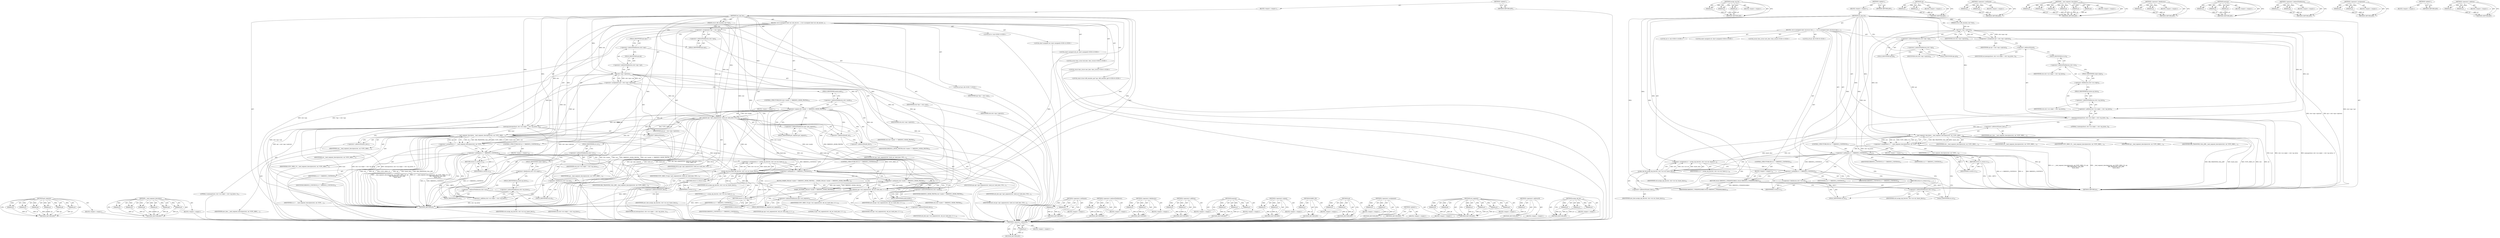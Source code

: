 digraph "&lt;operator&gt;.addition" {
vulnerable_163 [label=<(METHOD,get_segment)>];
vulnerable_164 [label=<(PARAM,p1)>];
vulnerable_165 [label=<(PARAM,p2)>];
vulnerable_166 [label=<(PARAM,p3)>];
vulnerable_167 [label=<(PARAM,p4)>];
vulnerable_168 [label=<(PARAM,p5)>];
vulnerable_169 [label=<(PARAM,p6)>];
vulnerable_170 [label=<(BLOCK,&lt;empty&gt;,&lt;empty&gt;)>];
vulnerable_171 [label=<(METHOD_RETURN,ANY)>];
vulnerable_192 [label=<(METHOD,__load_segment_descriptor)>];
vulnerable_193 [label=<(PARAM,p1)>];
vulnerable_194 [label=<(PARAM,p2)>];
vulnerable_195 [label=<(PARAM,p3)>];
vulnerable_196 [label=<(PARAM,p4)>];
vulnerable_197 [label=<(PARAM,p5)>];
vulnerable_198 [label=<(PARAM,p6)>];
vulnerable_199 [label=<(BLOCK,&lt;empty&gt;,&lt;empty&gt;)>];
vulnerable_200 [label=<(METHOD_RETURN,ANY)>];
vulnerable_6 [label=<(METHOD,&lt;global&gt;)<SUB>1</SUB>>];
vulnerable_7 [label=<(BLOCK,&lt;empty&gt;,&lt;empty&gt;)<SUB>1</SUB>>];
vulnerable_8 [label=<(METHOD,em_jmp_far)<SUB>1</SUB>>];
vulnerable_9 [label=<(PARAM,struct x86_emulate_ctxt *ctxt)<SUB>1</SUB>>];
vulnerable_10 [label=<(BLOCK,{
 	int rc;
	unsigned short sel, old_sel;
	stru...,{
 	int rc;
	unsigned short sel, old_sel;
	stru...)<SUB>2</SUB>>];
vulnerable_11 [label="<(LOCAL,int rc: int)<SUB>3</SUB>>"];
vulnerable_12 [label="<(LOCAL,short unsigned sel: short unsigned)<SUB>4</SUB>>"];
vulnerable_13 [label="<(LOCAL,short unsigned old_sel: short unsigned)<SUB>4</SUB>>"];
vulnerable_14 [label="<(LOCAL,struct desc_struct old_desc: desc_struct)<SUB>5</SUB>>"];
vulnerable_15 [label="<(LOCAL,struct desc_struct new_desc: desc_struct)<SUB>5</SUB>>"];
vulnerable_16 [label="<(LOCAL,const struct x86_emulate_ops* ops: x86_emulate_ops*)<SUB>6</SUB>>"];
vulnerable_17 [label=<(&lt;operator&gt;.assignment,*ops = ctxt-&gt;ops)<SUB>6</SUB>>];
vulnerable_18 [label=<(IDENTIFIER,ops,*ops = ctxt-&gt;ops)<SUB>6</SUB>>];
vulnerable_19 [label=<(&lt;operator&gt;.indirectFieldAccess,ctxt-&gt;ops)<SUB>6</SUB>>];
vulnerable_20 [label=<(IDENTIFIER,ctxt,*ops = ctxt-&gt;ops)<SUB>6</SUB>>];
vulnerable_21 [label=<(FIELD_IDENTIFIER,ops,ops)<SUB>6</SUB>>];
vulnerable_22 [label="<(LOCAL,u8 cpl: u8)<SUB>7</SUB>>"];
vulnerable_23 [label=<(&lt;operator&gt;.assignment,cpl = ctxt-&gt;ops-&gt;cpl(ctxt))<SUB>7</SUB>>];
vulnerable_24 [label=<(IDENTIFIER,cpl,cpl = ctxt-&gt;ops-&gt;cpl(ctxt))<SUB>7</SUB>>];
vulnerable_25 [label=<(cpl,ctxt-&gt;ops-&gt;cpl(ctxt))<SUB>7</SUB>>];
vulnerable_26 [label=<(&lt;operator&gt;.indirectFieldAccess,ctxt-&gt;ops-&gt;cpl)<SUB>7</SUB>>];
vulnerable_27 [label=<(&lt;operator&gt;.indirectFieldAccess,ctxt-&gt;ops)<SUB>7</SUB>>];
vulnerable_28 [label=<(IDENTIFIER,ctxt,ctxt-&gt;ops-&gt;cpl(ctxt))<SUB>7</SUB>>];
vulnerable_29 [label=<(FIELD_IDENTIFIER,ops,ops)<SUB>7</SUB>>];
vulnerable_30 [label=<(FIELD_IDENTIFIER,cpl,cpl)<SUB>7</SUB>>];
vulnerable_31 [label=<(IDENTIFIER,ctxt,ctxt-&gt;ops-&gt;cpl(ctxt))<SUB>7</SUB>>];
vulnerable_32 [label=<(CONTROL_STRUCTURE,IF,if (ctxt-&gt;mode == X86EMUL_MODE_PROT64))<SUB>10</SUB>>];
vulnerable_33 [label=<(&lt;operator&gt;.equals,ctxt-&gt;mode == X86EMUL_MODE_PROT64)<SUB>10</SUB>>];
vulnerable_34 [label=<(&lt;operator&gt;.indirectFieldAccess,ctxt-&gt;mode)<SUB>10</SUB>>];
vulnerable_35 [label=<(IDENTIFIER,ctxt,ctxt-&gt;mode == X86EMUL_MODE_PROT64)<SUB>10</SUB>>];
vulnerable_36 [label=<(FIELD_IDENTIFIER,mode,mode)<SUB>10</SUB>>];
vulnerable_37 [label=<(IDENTIFIER,X86EMUL_MODE_PROT64,ctxt-&gt;mode == X86EMUL_MODE_PROT64)<SUB>10</SUB>>];
vulnerable_38 [label=<(BLOCK,&lt;empty&gt;,&lt;empty&gt;)<SUB>11</SUB>>];
vulnerable_39 [label=<(get_segment,ops-&gt;get_segment(ctxt, &amp;old_sel, &amp;old_desc, NUL...)<SUB>11</SUB>>];
vulnerable_40 [label=<(&lt;operator&gt;.indirectFieldAccess,ops-&gt;get_segment)<SUB>11</SUB>>];
vulnerable_41 [label=<(IDENTIFIER,ops,ops-&gt;get_segment(ctxt, &amp;old_sel, &amp;old_desc, NUL...)<SUB>11</SUB>>];
vulnerable_42 [label=<(FIELD_IDENTIFIER,get_segment,get_segment)<SUB>11</SUB>>];
vulnerable_43 [label=<(IDENTIFIER,ctxt,ops-&gt;get_segment(ctxt, &amp;old_sel, &amp;old_desc, NUL...)<SUB>11</SUB>>];
vulnerable_44 [label=<(&lt;operator&gt;.addressOf,&amp;old_sel)<SUB>11</SUB>>];
vulnerable_45 [label=<(IDENTIFIER,old_sel,ops-&gt;get_segment(ctxt, &amp;old_sel, &amp;old_desc, NUL...)<SUB>11</SUB>>];
vulnerable_46 [label=<(&lt;operator&gt;.addressOf,&amp;old_desc)<SUB>11</SUB>>];
vulnerable_47 [label=<(IDENTIFIER,old_desc,ops-&gt;get_segment(ctxt, &amp;old_sel, &amp;old_desc, NUL...)<SUB>11</SUB>>];
vulnerable_48 [label=<(IDENTIFIER,NULL,ops-&gt;get_segment(ctxt, &amp;old_sel, &amp;old_desc, NUL...)<SUB>11</SUB>>];
vulnerable_49 [label=<(IDENTIFIER,VCPU_SREG_CS,ops-&gt;get_segment(ctxt, &amp;old_sel, &amp;old_desc, NUL...)<SUB>12</SUB>>];
vulnerable_50 [label=<(memcpy,memcpy(&amp;sel, ctxt-&gt;src.valptr + ctxt-&gt;op_bytes, 2))<SUB>13</SUB>>];
vulnerable_51 [label=<(&lt;operator&gt;.addressOf,&amp;sel)<SUB>13</SUB>>];
vulnerable_52 [label=<(IDENTIFIER,sel,memcpy(&amp;sel, ctxt-&gt;src.valptr + ctxt-&gt;op_bytes, 2))<SUB>13</SUB>>];
vulnerable_53 [label=<(&lt;operator&gt;.addition,ctxt-&gt;src.valptr + ctxt-&gt;op_bytes)<SUB>13</SUB>>];
vulnerable_54 [label=<(&lt;operator&gt;.fieldAccess,ctxt-&gt;src.valptr)<SUB>13</SUB>>];
vulnerable_55 [label=<(&lt;operator&gt;.indirectFieldAccess,ctxt-&gt;src)<SUB>13</SUB>>];
vulnerable_56 [label=<(IDENTIFIER,ctxt,ctxt-&gt;src.valptr + ctxt-&gt;op_bytes)<SUB>13</SUB>>];
vulnerable_57 [label=<(FIELD_IDENTIFIER,src,src)<SUB>13</SUB>>];
vulnerable_58 [label=<(FIELD_IDENTIFIER,valptr,valptr)<SUB>13</SUB>>];
vulnerable_59 [label=<(&lt;operator&gt;.indirectFieldAccess,ctxt-&gt;op_bytes)<SUB>13</SUB>>];
vulnerable_60 [label=<(IDENTIFIER,ctxt,ctxt-&gt;src.valptr + ctxt-&gt;op_bytes)<SUB>13</SUB>>];
vulnerable_61 [label=<(FIELD_IDENTIFIER,op_bytes,op_bytes)<SUB>13</SUB>>];
vulnerable_62 [label=<(LITERAL,2,memcpy(&amp;sel, ctxt-&gt;src.valptr + ctxt-&gt;op_bytes, 2))<SUB>13</SUB>>];
vulnerable_63 [label=<(&lt;operator&gt;.assignment,rc = __load_segment_descriptor(ctxt, sel, VCPU_...)<SUB>15</SUB>>];
vulnerable_64 [label=<(IDENTIFIER,rc,rc = __load_segment_descriptor(ctxt, sel, VCPU_...)<SUB>15</SUB>>];
vulnerable_65 [label=<(__load_segment_descriptor,__load_segment_descriptor(ctxt, sel, VCPU_SREG_...)<SUB>15</SUB>>];
vulnerable_66 [label=<(IDENTIFIER,ctxt,__load_segment_descriptor(ctxt, sel, VCPU_SREG_...)<SUB>15</SUB>>];
vulnerable_67 [label=<(IDENTIFIER,sel,__load_segment_descriptor(ctxt, sel, VCPU_SREG_...)<SUB>15</SUB>>];
vulnerable_68 [label=<(IDENTIFIER,VCPU_SREG_CS,__load_segment_descriptor(ctxt, sel, VCPU_SREG_...)<SUB>15</SUB>>];
vulnerable_69 [label=<(IDENTIFIER,cpl,__load_segment_descriptor(ctxt, sel, VCPU_SREG_...)<SUB>15</SUB>>];
vulnerable_70 [label=<(IDENTIFIER,X86_TRANSFER_CALL_JMP,__load_segment_descriptor(ctxt, sel, VCPU_SREG_...)<SUB>16</SUB>>];
vulnerable_71 [label=<(&lt;operator&gt;.addressOf,&amp;new_desc)<SUB>17</SUB>>];
vulnerable_72 [label=<(IDENTIFIER,new_desc,__load_segment_descriptor(ctxt, sel, VCPU_SREG_...)<SUB>17</SUB>>];
vulnerable_73 [label=<(CONTROL_STRUCTURE,IF,if (rc != X86EMUL_CONTINUE))<SUB>18</SUB>>];
vulnerable_74 [label=<(&lt;operator&gt;.notEquals,rc != X86EMUL_CONTINUE)<SUB>18</SUB>>];
vulnerable_75 [label=<(IDENTIFIER,rc,rc != X86EMUL_CONTINUE)<SUB>18</SUB>>];
vulnerable_76 [label=<(IDENTIFIER,X86EMUL_CONTINUE,rc != X86EMUL_CONTINUE)<SUB>18</SUB>>];
vulnerable_77 [label=<(BLOCK,&lt;empty&gt;,&lt;empty&gt;)<SUB>19</SUB>>];
vulnerable_78 [label=<(RETURN,return rc;,return rc;)<SUB>19</SUB>>];
vulnerable_79 [label=<(IDENTIFIER,rc,return rc;)<SUB>19</SUB>>];
vulnerable_80 [label=<(&lt;operator&gt;.assignment,rc = assign_eip_far(ctxt, ctxt-&gt;src.val, &amp;new_d...)<SUB>21</SUB>>];
vulnerable_81 [label=<(IDENTIFIER,rc,rc = assign_eip_far(ctxt, ctxt-&gt;src.val, &amp;new_d...)<SUB>21</SUB>>];
vulnerable_82 [label=<(assign_eip_far,assign_eip_far(ctxt, ctxt-&gt;src.val, &amp;new_desc))<SUB>21</SUB>>];
vulnerable_83 [label=<(IDENTIFIER,ctxt,assign_eip_far(ctxt, ctxt-&gt;src.val, &amp;new_desc))<SUB>21</SUB>>];
vulnerable_84 [label=<(&lt;operator&gt;.fieldAccess,ctxt-&gt;src.val)<SUB>21</SUB>>];
vulnerable_85 [label=<(&lt;operator&gt;.indirectFieldAccess,ctxt-&gt;src)<SUB>21</SUB>>];
vulnerable_86 [label=<(IDENTIFIER,ctxt,assign_eip_far(ctxt, ctxt-&gt;src.val, &amp;new_desc))<SUB>21</SUB>>];
vulnerable_87 [label=<(FIELD_IDENTIFIER,src,src)<SUB>21</SUB>>];
vulnerable_88 [label=<(FIELD_IDENTIFIER,val,val)<SUB>21</SUB>>];
vulnerable_89 [label=<(&lt;operator&gt;.addressOf,&amp;new_desc)<SUB>21</SUB>>];
vulnerable_90 [label=<(IDENTIFIER,new_desc,assign_eip_far(ctxt, ctxt-&gt;src.val, &amp;new_desc))<SUB>21</SUB>>];
vulnerable_91 [label=<(CONTROL_STRUCTURE,IF,if (rc != X86EMUL_CONTINUE))<SUB>22</SUB>>];
vulnerable_92 [label=<(&lt;operator&gt;.notEquals,rc != X86EMUL_CONTINUE)<SUB>22</SUB>>];
vulnerable_93 [label=<(IDENTIFIER,rc,rc != X86EMUL_CONTINUE)<SUB>22</SUB>>];
vulnerable_94 [label=<(IDENTIFIER,X86EMUL_CONTINUE,rc != X86EMUL_CONTINUE)<SUB>22</SUB>>];
vulnerable_95 [label=<(BLOCK,{
		WARN_ON(ctxt-&gt;mode != X86EMUL_MODE_PROT64);...,{
		WARN_ON(ctxt-&gt;mode != X86EMUL_MODE_PROT64);...)<SUB>22</SUB>>];
vulnerable_96 [label=<(WARN_ON,WARN_ON(ctxt-&gt;mode != X86EMUL_MODE_PROT64))<SUB>23</SUB>>];
vulnerable_97 [label=<(&lt;operator&gt;.notEquals,ctxt-&gt;mode != X86EMUL_MODE_PROT64)<SUB>23</SUB>>];
vulnerable_98 [label=<(&lt;operator&gt;.indirectFieldAccess,ctxt-&gt;mode)<SUB>23</SUB>>];
vulnerable_99 [label=<(IDENTIFIER,ctxt,ctxt-&gt;mode != X86EMUL_MODE_PROT64)<SUB>23</SUB>>];
vulnerable_100 [label=<(FIELD_IDENTIFIER,mode,mode)<SUB>23</SUB>>];
vulnerable_101 [label=<(IDENTIFIER,X86EMUL_MODE_PROT64,ctxt-&gt;mode != X86EMUL_MODE_PROT64)<SUB>23</SUB>>];
vulnerable_102 [label=<(set_segment,ops-&gt;set_segment(ctxt, old_sel, &amp;old_desc, 0, V...)<SUB>25</SUB>>];
vulnerable_103 [label=<(&lt;operator&gt;.indirectFieldAccess,ops-&gt;set_segment)<SUB>25</SUB>>];
vulnerable_104 [label=<(IDENTIFIER,ops,ops-&gt;set_segment(ctxt, old_sel, &amp;old_desc, 0, V...)<SUB>25</SUB>>];
vulnerable_105 [label=<(FIELD_IDENTIFIER,set_segment,set_segment)<SUB>25</SUB>>];
vulnerable_106 [label=<(IDENTIFIER,ctxt,ops-&gt;set_segment(ctxt, old_sel, &amp;old_desc, 0, V...)<SUB>25</SUB>>];
vulnerable_107 [label=<(IDENTIFIER,old_sel,ops-&gt;set_segment(ctxt, old_sel, &amp;old_desc, 0, V...)<SUB>25</SUB>>];
vulnerable_108 [label=<(&lt;operator&gt;.addressOf,&amp;old_desc)<SUB>25</SUB>>];
vulnerable_109 [label=<(IDENTIFIER,old_desc,ops-&gt;set_segment(ctxt, old_sel, &amp;old_desc, 0, V...)<SUB>25</SUB>>];
vulnerable_110 [label=<(LITERAL,0,ops-&gt;set_segment(ctxt, old_sel, &amp;old_desc, 0, V...)<SUB>25</SUB>>];
vulnerable_111 [label=<(IDENTIFIER,VCPU_SREG_CS,ops-&gt;set_segment(ctxt, old_sel, &amp;old_desc, 0, V...)<SUB>25</SUB>>];
vulnerable_112 [label=<(RETURN,return rc;,return rc;)<SUB>26</SUB>>];
vulnerable_113 [label=<(IDENTIFIER,rc,return rc;)<SUB>26</SUB>>];
vulnerable_114 [label=<(RETURN,return rc;,return rc;)<SUB>28</SUB>>];
vulnerable_115 [label=<(IDENTIFIER,rc,return rc;)<SUB>28</SUB>>];
vulnerable_116 [label=<(METHOD_RETURN,int)<SUB>1</SUB>>];
vulnerable_118 [label=<(METHOD_RETURN,ANY)<SUB>1</SUB>>];
vulnerable_201 [label=<(METHOD,&lt;operator&gt;.notEquals)>];
vulnerable_202 [label=<(PARAM,p1)>];
vulnerable_203 [label=<(PARAM,p2)>];
vulnerable_204 [label=<(BLOCK,&lt;empty&gt;,&lt;empty&gt;)>];
vulnerable_205 [label=<(METHOD_RETURN,ANY)>];
vulnerable_148 [label=<(METHOD,&lt;operator&gt;.indirectFieldAccess)>];
vulnerable_149 [label=<(PARAM,p1)>];
vulnerable_150 [label=<(PARAM,p2)>];
vulnerable_151 [label=<(BLOCK,&lt;empty&gt;,&lt;empty&gt;)>];
vulnerable_152 [label=<(METHOD_RETURN,ANY)>];
vulnerable_187 [label=<(METHOD,&lt;operator&gt;.fieldAccess)>];
vulnerable_188 [label=<(PARAM,p1)>];
vulnerable_189 [label=<(PARAM,p2)>];
vulnerable_190 [label=<(BLOCK,&lt;empty&gt;,&lt;empty&gt;)>];
vulnerable_191 [label=<(METHOD_RETURN,ANY)>];
vulnerable_182 [label=<(METHOD,&lt;operator&gt;.addition)>];
vulnerable_183 [label=<(PARAM,p1)>];
vulnerable_184 [label=<(PARAM,p2)>];
vulnerable_185 [label=<(BLOCK,&lt;empty&gt;,&lt;empty&gt;)>];
vulnerable_186 [label=<(METHOD_RETURN,ANY)>];
vulnerable_176 [label=<(METHOD,memcpy)>];
vulnerable_177 [label=<(PARAM,p1)>];
vulnerable_178 [label=<(PARAM,p2)>];
vulnerable_179 [label=<(PARAM,p3)>];
vulnerable_180 [label=<(BLOCK,&lt;empty&gt;,&lt;empty&gt;)>];
vulnerable_181 [label=<(METHOD_RETURN,ANY)>];
vulnerable_158 [label=<(METHOD,&lt;operator&gt;.equals)>];
vulnerable_159 [label=<(PARAM,p1)>];
vulnerable_160 [label=<(PARAM,p2)>];
vulnerable_161 [label=<(BLOCK,&lt;empty&gt;,&lt;empty&gt;)>];
vulnerable_162 [label=<(METHOD_RETURN,ANY)>];
vulnerable_212 [label=<(METHOD,WARN_ON)>];
vulnerable_213 [label=<(PARAM,p1)>];
vulnerable_214 [label=<(BLOCK,&lt;empty&gt;,&lt;empty&gt;)>];
vulnerable_215 [label=<(METHOD_RETURN,ANY)>];
vulnerable_153 [label=<(METHOD,cpl)>];
vulnerable_154 [label=<(PARAM,p1)>];
vulnerable_155 [label=<(PARAM,p2)>];
vulnerable_156 [label=<(BLOCK,&lt;empty&gt;,&lt;empty&gt;)>];
vulnerable_157 [label=<(METHOD_RETURN,ANY)>];
vulnerable_143 [label=<(METHOD,&lt;operator&gt;.assignment)>];
vulnerable_144 [label=<(PARAM,p1)>];
vulnerable_145 [label=<(PARAM,p2)>];
vulnerable_146 [label=<(BLOCK,&lt;empty&gt;,&lt;empty&gt;)>];
vulnerable_147 [label=<(METHOD_RETURN,ANY)>];
vulnerable_137 [label=<(METHOD,&lt;global&gt;)<SUB>1</SUB>>];
vulnerable_138 [label=<(BLOCK,&lt;empty&gt;,&lt;empty&gt;)>];
vulnerable_139 [label=<(METHOD_RETURN,ANY)>];
vulnerable_216 [label=<(METHOD,set_segment)>];
vulnerable_217 [label=<(PARAM,p1)>];
vulnerable_218 [label=<(PARAM,p2)>];
vulnerable_219 [label=<(PARAM,p3)>];
vulnerable_220 [label=<(PARAM,p4)>];
vulnerable_221 [label=<(PARAM,p5)>];
vulnerable_222 [label=<(PARAM,p6)>];
vulnerable_223 [label=<(BLOCK,&lt;empty&gt;,&lt;empty&gt;)>];
vulnerable_224 [label=<(METHOD_RETURN,ANY)>];
vulnerable_172 [label=<(METHOD,&lt;operator&gt;.addressOf)>];
vulnerable_173 [label=<(PARAM,p1)>];
vulnerable_174 [label=<(BLOCK,&lt;empty&gt;,&lt;empty&gt;)>];
vulnerable_175 [label=<(METHOD_RETURN,ANY)>];
vulnerable_206 [label=<(METHOD,assign_eip_far)>];
vulnerable_207 [label=<(PARAM,p1)>];
vulnerable_208 [label=<(PARAM,p2)>];
vulnerable_209 [label=<(PARAM,p3)>];
vulnerable_210 [label=<(BLOCK,&lt;empty&gt;,&lt;empty&gt;)>];
vulnerable_211 [label=<(METHOD_RETURN,ANY)>];
fixed_120 [label=<(METHOD,&lt;operator&gt;.addressOf)>];
fixed_121 [label=<(PARAM,p1)>];
fixed_122 [label=<(BLOCK,&lt;empty&gt;,&lt;empty&gt;)>];
fixed_123 [label=<(METHOD_RETURN,ANY)>];
fixed_148 [label=<(METHOD,assign_eip_far)>];
fixed_149 [label=<(PARAM,p1)>];
fixed_150 [label=<(PARAM,p2)>];
fixed_151 [label=<(PARAM,p3)>];
fixed_152 [label=<(BLOCK,&lt;empty&gt;,&lt;empty&gt;)>];
fixed_153 [label=<(METHOD_RETURN,ANY)>];
fixed_6 [label=<(METHOD,&lt;global&gt;)<SUB>1</SUB>>];
fixed_7 [label=<(BLOCK,&lt;empty&gt;,&lt;empty&gt;)<SUB>1</SUB>>];
fixed_8 [label=<(METHOD,em_jmp_far)<SUB>1</SUB>>];
fixed_9 [label=<(PARAM,struct x86_emulate_ctxt *ctxt)<SUB>1</SUB>>];
fixed_10 [label=<(BLOCK,{
 	int rc;
	unsigned short sel;
	struct desc_s...,{
 	int rc;
	unsigned short sel;
	struct desc_s...)<SUB>2</SUB>>];
fixed_11 [label="<(LOCAL,int rc: int)<SUB>3</SUB>>"];
fixed_12 [label="<(LOCAL,short unsigned sel: short unsigned)<SUB>4</SUB>>"];
fixed_13 [label="<(LOCAL,struct desc_struct new_desc: desc_struct)<SUB>5</SUB>>"];
fixed_14 [label="<(LOCAL,u8 cpl: u8)<SUB>6</SUB>>"];
fixed_15 [label=<(&lt;operator&gt;.assignment,cpl = ctxt-&gt;ops-&gt;cpl(ctxt))<SUB>6</SUB>>];
fixed_16 [label=<(IDENTIFIER,cpl,cpl = ctxt-&gt;ops-&gt;cpl(ctxt))<SUB>6</SUB>>];
fixed_17 [label=<(cpl,ctxt-&gt;ops-&gt;cpl(ctxt))<SUB>6</SUB>>];
fixed_18 [label=<(&lt;operator&gt;.indirectFieldAccess,ctxt-&gt;ops-&gt;cpl)<SUB>6</SUB>>];
fixed_19 [label=<(&lt;operator&gt;.indirectFieldAccess,ctxt-&gt;ops)<SUB>6</SUB>>];
fixed_20 [label=<(IDENTIFIER,ctxt,ctxt-&gt;ops-&gt;cpl(ctxt))<SUB>6</SUB>>];
fixed_21 [label=<(FIELD_IDENTIFIER,ops,ops)<SUB>6</SUB>>];
fixed_22 [label=<(FIELD_IDENTIFIER,cpl,cpl)<SUB>6</SUB>>];
fixed_23 [label=<(IDENTIFIER,ctxt,ctxt-&gt;ops-&gt;cpl(ctxt))<SUB>6</SUB>>];
fixed_24 [label=<(memcpy,memcpy(&amp;sel, ctxt-&gt;src.valptr + ctxt-&gt;op_bytes, 2))<SUB>8</SUB>>];
fixed_25 [label=<(&lt;operator&gt;.addressOf,&amp;sel)<SUB>8</SUB>>];
fixed_26 [label=<(IDENTIFIER,sel,memcpy(&amp;sel, ctxt-&gt;src.valptr + ctxt-&gt;op_bytes, 2))<SUB>8</SUB>>];
fixed_27 [label=<(&lt;operator&gt;.addition,ctxt-&gt;src.valptr + ctxt-&gt;op_bytes)<SUB>8</SUB>>];
fixed_28 [label=<(&lt;operator&gt;.fieldAccess,ctxt-&gt;src.valptr)<SUB>8</SUB>>];
fixed_29 [label=<(&lt;operator&gt;.indirectFieldAccess,ctxt-&gt;src)<SUB>8</SUB>>];
fixed_30 [label=<(IDENTIFIER,ctxt,ctxt-&gt;src.valptr + ctxt-&gt;op_bytes)<SUB>8</SUB>>];
fixed_31 [label=<(FIELD_IDENTIFIER,src,src)<SUB>8</SUB>>];
fixed_32 [label=<(FIELD_IDENTIFIER,valptr,valptr)<SUB>8</SUB>>];
fixed_33 [label=<(&lt;operator&gt;.indirectFieldAccess,ctxt-&gt;op_bytes)<SUB>8</SUB>>];
fixed_34 [label=<(IDENTIFIER,ctxt,ctxt-&gt;src.valptr + ctxt-&gt;op_bytes)<SUB>8</SUB>>];
fixed_35 [label=<(FIELD_IDENTIFIER,op_bytes,op_bytes)<SUB>8</SUB>>];
fixed_36 [label=<(LITERAL,2,memcpy(&amp;sel, ctxt-&gt;src.valptr + ctxt-&gt;op_bytes, 2))<SUB>8</SUB>>];
fixed_37 [label=<(&lt;operator&gt;.assignment,rc = __load_segment_descriptor(ctxt, sel, VCPU_...)<SUB>10</SUB>>];
fixed_38 [label=<(IDENTIFIER,rc,rc = __load_segment_descriptor(ctxt, sel, VCPU_...)<SUB>10</SUB>>];
fixed_39 [label=<(__load_segment_descriptor,__load_segment_descriptor(ctxt, sel, VCPU_SREG_...)<SUB>10</SUB>>];
fixed_40 [label=<(IDENTIFIER,ctxt,__load_segment_descriptor(ctxt, sel, VCPU_SREG_...)<SUB>10</SUB>>];
fixed_41 [label=<(IDENTIFIER,sel,__load_segment_descriptor(ctxt, sel, VCPU_SREG_...)<SUB>10</SUB>>];
fixed_42 [label=<(IDENTIFIER,VCPU_SREG_CS,__load_segment_descriptor(ctxt, sel, VCPU_SREG_...)<SUB>10</SUB>>];
fixed_43 [label=<(IDENTIFIER,cpl,__load_segment_descriptor(ctxt, sel, VCPU_SREG_...)<SUB>10</SUB>>];
fixed_44 [label=<(IDENTIFIER,X86_TRANSFER_CALL_JMP,__load_segment_descriptor(ctxt, sel, VCPU_SREG_...)<SUB>11</SUB>>];
fixed_45 [label=<(&lt;operator&gt;.addressOf,&amp;new_desc)<SUB>12</SUB>>];
fixed_46 [label=<(IDENTIFIER,new_desc,__load_segment_descriptor(ctxt, sel, VCPU_SREG_...)<SUB>12</SUB>>];
fixed_47 [label=<(CONTROL_STRUCTURE,IF,if (rc != X86EMUL_CONTINUE))<SUB>13</SUB>>];
fixed_48 [label=<(&lt;operator&gt;.notEquals,rc != X86EMUL_CONTINUE)<SUB>13</SUB>>];
fixed_49 [label=<(IDENTIFIER,rc,rc != X86EMUL_CONTINUE)<SUB>13</SUB>>];
fixed_50 [label=<(IDENTIFIER,X86EMUL_CONTINUE,rc != X86EMUL_CONTINUE)<SUB>13</SUB>>];
fixed_51 [label=<(BLOCK,&lt;empty&gt;,&lt;empty&gt;)<SUB>14</SUB>>];
fixed_52 [label=<(RETURN,return rc;,return rc;)<SUB>14</SUB>>];
fixed_53 [label=<(IDENTIFIER,rc,return rc;)<SUB>14</SUB>>];
fixed_54 [label=<(&lt;operator&gt;.assignment,rc = assign_eip_far(ctxt, ctxt-&gt;src.val, &amp;new_d...)<SUB>16</SUB>>];
fixed_55 [label=<(IDENTIFIER,rc,rc = assign_eip_far(ctxt, ctxt-&gt;src.val, &amp;new_d...)<SUB>16</SUB>>];
fixed_56 [label=<(assign_eip_far,assign_eip_far(ctxt, ctxt-&gt;src.val, &amp;new_desc))<SUB>16</SUB>>];
fixed_57 [label=<(IDENTIFIER,ctxt,assign_eip_far(ctxt, ctxt-&gt;src.val, &amp;new_desc))<SUB>16</SUB>>];
fixed_58 [label=<(&lt;operator&gt;.fieldAccess,ctxt-&gt;src.val)<SUB>16</SUB>>];
fixed_59 [label=<(&lt;operator&gt;.indirectFieldAccess,ctxt-&gt;src)<SUB>16</SUB>>];
fixed_60 [label=<(IDENTIFIER,ctxt,assign_eip_far(ctxt, ctxt-&gt;src.val, &amp;new_desc))<SUB>16</SUB>>];
fixed_61 [label=<(FIELD_IDENTIFIER,src,src)<SUB>16</SUB>>];
fixed_62 [label=<(FIELD_IDENTIFIER,val,val)<SUB>16</SUB>>];
fixed_63 [label=<(&lt;operator&gt;.addressOf,&amp;new_desc)<SUB>16</SUB>>];
fixed_64 [label=<(IDENTIFIER,new_desc,assign_eip_far(ctxt, ctxt-&gt;src.val, &amp;new_desc))<SUB>16</SUB>>];
fixed_65 [label=<(CONTROL_STRUCTURE,IF,if (rc != X86EMUL_CONTINUE))<SUB>18</SUB>>];
fixed_66 [label=<(&lt;operator&gt;.notEquals,rc != X86EMUL_CONTINUE)<SUB>18</SUB>>];
fixed_67 [label=<(IDENTIFIER,rc,rc != X86EMUL_CONTINUE)<SUB>18</SUB>>];
fixed_68 [label=<(IDENTIFIER,X86EMUL_CONTINUE,rc != X86EMUL_CONTINUE)<SUB>18</SUB>>];
fixed_69 [label=<(BLOCK,&lt;empty&gt;,&lt;empty&gt;)<SUB>19</SUB>>];
fixed_70 [label=<(RETURN,return X86EMUL_UNHANDLEABLE;,return X86EMUL_UNHANDLEABLE;)<SUB>19</SUB>>];
fixed_71 [label=<(IDENTIFIER,X86EMUL_UNHANDLEABLE,return X86EMUL_UNHANDLEABLE;)<SUB>19</SUB>>];
fixed_72 [label=<(RETURN,return rc;,return rc;)<SUB>21</SUB>>];
fixed_73 [label=<(IDENTIFIER,rc,return rc;)<SUB>21</SUB>>];
fixed_74 [label=<(METHOD_RETURN,int)<SUB>1</SUB>>];
fixed_76 [label=<(METHOD_RETURN,ANY)<SUB>1</SUB>>];
fixed_104 [label=<(METHOD,cpl)>];
fixed_105 [label=<(PARAM,p1)>];
fixed_106 [label=<(PARAM,p2)>];
fixed_107 [label=<(BLOCK,&lt;empty&gt;,&lt;empty&gt;)>];
fixed_108 [label=<(METHOD_RETURN,ANY)>];
fixed_143 [label=<(METHOD,&lt;operator&gt;.notEquals)>];
fixed_144 [label=<(PARAM,p1)>];
fixed_145 [label=<(PARAM,p2)>];
fixed_146 [label=<(BLOCK,&lt;empty&gt;,&lt;empty&gt;)>];
fixed_147 [label=<(METHOD_RETURN,ANY)>];
fixed_134 [label=<(METHOD,__load_segment_descriptor)>];
fixed_135 [label=<(PARAM,p1)>];
fixed_136 [label=<(PARAM,p2)>];
fixed_137 [label=<(PARAM,p3)>];
fixed_138 [label=<(PARAM,p4)>];
fixed_139 [label=<(PARAM,p5)>];
fixed_140 [label=<(PARAM,p6)>];
fixed_141 [label=<(BLOCK,&lt;empty&gt;,&lt;empty&gt;)>];
fixed_142 [label=<(METHOD_RETURN,ANY)>];
fixed_129 [label=<(METHOD,&lt;operator&gt;.fieldAccess)>];
fixed_130 [label=<(PARAM,p1)>];
fixed_131 [label=<(PARAM,p2)>];
fixed_132 [label=<(BLOCK,&lt;empty&gt;,&lt;empty&gt;)>];
fixed_133 [label=<(METHOD_RETURN,ANY)>];
fixed_114 [label=<(METHOD,memcpy)>];
fixed_115 [label=<(PARAM,p1)>];
fixed_116 [label=<(PARAM,p2)>];
fixed_117 [label=<(PARAM,p3)>];
fixed_118 [label=<(BLOCK,&lt;empty&gt;,&lt;empty&gt;)>];
fixed_119 [label=<(METHOD_RETURN,ANY)>];
fixed_109 [label=<(METHOD,&lt;operator&gt;.indirectFieldAccess)>];
fixed_110 [label=<(PARAM,p1)>];
fixed_111 [label=<(PARAM,p2)>];
fixed_112 [label=<(BLOCK,&lt;empty&gt;,&lt;empty&gt;)>];
fixed_113 [label=<(METHOD_RETURN,ANY)>];
fixed_99 [label=<(METHOD,&lt;operator&gt;.assignment)>];
fixed_100 [label=<(PARAM,p1)>];
fixed_101 [label=<(PARAM,p2)>];
fixed_102 [label=<(BLOCK,&lt;empty&gt;,&lt;empty&gt;)>];
fixed_103 [label=<(METHOD_RETURN,ANY)>];
fixed_93 [label=<(METHOD,&lt;global&gt;)<SUB>1</SUB>>];
fixed_94 [label=<(BLOCK,&lt;empty&gt;,&lt;empty&gt;)>];
fixed_95 [label=<(METHOD_RETURN,ANY)>];
fixed_124 [label=<(METHOD,&lt;operator&gt;.addition)>];
fixed_125 [label=<(PARAM,p1)>];
fixed_126 [label=<(PARAM,p2)>];
fixed_127 [label=<(BLOCK,&lt;empty&gt;,&lt;empty&gt;)>];
fixed_128 [label=<(METHOD_RETURN,ANY)>];
vulnerable_163 -> vulnerable_164  [key=0, label="AST: "];
vulnerable_163 -> vulnerable_164  [key=1, label="DDG: "];
vulnerable_163 -> vulnerable_170  [key=0, label="AST: "];
vulnerable_163 -> vulnerable_165  [key=0, label="AST: "];
vulnerable_163 -> vulnerable_165  [key=1, label="DDG: "];
vulnerable_163 -> vulnerable_171  [key=0, label="AST: "];
vulnerable_163 -> vulnerable_171  [key=1, label="CFG: "];
vulnerable_163 -> vulnerable_166  [key=0, label="AST: "];
vulnerable_163 -> vulnerable_166  [key=1, label="DDG: "];
vulnerable_163 -> vulnerable_167  [key=0, label="AST: "];
vulnerable_163 -> vulnerable_167  [key=1, label="DDG: "];
vulnerable_163 -> vulnerable_168  [key=0, label="AST: "];
vulnerable_163 -> vulnerable_168  [key=1, label="DDG: "];
vulnerable_163 -> vulnerable_169  [key=0, label="AST: "];
vulnerable_163 -> vulnerable_169  [key=1, label="DDG: "];
vulnerable_164 -> vulnerable_171  [key=0, label="DDG: p1"];
vulnerable_165 -> vulnerable_171  [key=0, label="DDG: p2"];
vulnerable_166 -> vulnerable_171  [key=0, label="DDG: p3"];
vulnerable_167 -> vulnerable_171  [key=0, label="DDG: p4"];
vulnerable_168 -> vulnerable_171  [key=0, label="DDG: p5"];
vulnerable_169 -> vulnerable_171  [key=0, label="DDG: p6"];
vulnerable_170 -> fixed_120  [key=0];
vulnerable_171 -> fixed_120  [key=0];
vulnerable_192 -> vulnerable_193  [key=0, label="AST: "];
vulnerable_192 -> vulnerable_193  [key=1, label="DDG: "];
vulnerable_192 -> vulnerable_199  [key=0, label="AST: "];
vulnerable_192 -> vulnerable_194  [key=0, label="AST: "];
vulnerable_192 -> vulnerable_194  [key=1, label="DDG: "];
vulnerable_192 -> vulnerable_200  [key=0, label="AST: "];
vulnerable_192 -> vulnerable_200  [key=1, label="CFG: "];
vulnerable_192 -> vulnerable_195  [key=0, label="AST: "];
vulnerable_192 -> vulnerable_195  [key=1, label="DDG: "];
vulnerable_192 -> vulnerable_196  [key=0, label="AST: "];
vulnerable_192 -> vulnerable_196  [key=1, label="DDG: "];
vulnerable_192 -> vulnerable_197  [key=0, label="AST: "];
vulnerable_192 -> vulnerable_197  [key=1, label="DDG: "];
vulnerable_192 -> vulnerable_198  [key=0, label="AST: "];
vulnerable_192 -> vulnerable_198  [key=1, label="DDG: "];
vulnerable_193 -> vulnerable_200  [key=0, label="DDG: p1"];
vulnerable_194 -> vulnerable_200  [key=0, label="DDG: p2"];
vulnerable_195 -> vulnerable_200  [key=0, label="DDG: p3"];
vulnerable_196 -> vulnerable_200  [key=0, label="DDG: p4"];
vulnerable_197 -> vulnerable_200  [key=0, label="DDG: p5"];
vulnerable_198 -> vulnerable_200  [key=0, label="DDG: p6"];
vulnerable_199 -> fixed_120  [key=0];
vulnerable_200 -> fixed_120  [key=0];
vulnerable_6 -> vulnerable_7  [key=0, label="AST: "];
vulnerable_6 -> vulnerable_118  [key=0, label="AST: "];
vulnerable_6 -> vulnerable_118  [key=1, label="CFG: "];
vulnerable_7 -> vulnerable_8  [key=0, label="AST: "];
vulnerable_8 -> vulnerable_9  [key=0, label="AST: "];
vulnerable_8 -> vulnerable_9  [key=1, label="DDG: "];
vulnerable_8 -> vulnerable_10  [key=0, label="AST: "];
vulnerable_8 -> vulnerable_116  [key=0, label="AST: "];
vulnerable_8 -> vulnerable_21  [key=0, label="CFG: "];
vulnerable_8 -> vulnerable_50  [key=0, label="DDG: "];
vulnerable_8 -> vulnerable_115  [key=0, label="DDG: "];
vulnerable_8 -> vulnerable_25  [key=0, label="DDG: "];
vulnerable_8 -> vulnerable_33  [key=0, label="DDG: "];
vulnerable_8 -> vulnerable_65  [key=0, label="DDG: "];
vulnerable_8 -> vulnerable_74  [key=0, label="DDG: "];
vulnerable_8 -> vulnerable_82  [key=0, label="DDG: "];
vulnerable_8 -> vulnerable_92  [key=0, label="DDG: "];
vulnerable_8 -> vulnerable_39  [key=0, label="DDG: "];
vulnerable_8 -> vulnerable_79  [key=0, label="DDG: "];
vulnerable_8 -> vulnerable_102  [key=0, label="DDG: "];
vulnerable_8 -> vulnerable_113  [key=0, label="DDG: "];
vulnerable_8 -> vulnerable_97  [key=0, label="DDG: "];
vulnerable_9 -> vulnerable_17  [key=0, label="DDG: ctxt"];
vulnerable_9 -> vulnerable_25  [key=0, label="DDG: ctxt"];
vulnerable_9 -> vulnerable_65  [key=0, label="DDG: ctxt"];
vulnerable_9 -> vulnerable_82  [key=0, label="DDG: ctxt"];
vulnerable_9 -> vulnerable_39  [key=0, label="DDG: ctxt"];
vulnerable_9 -> vulnerable_102  [key=0, label="DDG: ctxt"];
vulnerable_10 -> vulnerable_11  [key=0, label="AST: "];
vulnerable_10 -> vulnerable_12  [key=0, label="AST: "];
vulnerable_10 -> vulnerable_13  [key=0, label="AST: "];
vulnerable_10 -> vulnerable_14  [key=0, label="AST: "];
vulnerable_10 -> vulnerable_15  [key=0, label="AST: "];
vulnerable_10 -> vulnerable_16  [key=0, label="AST: "];
vulnerable_10 -> vulnerable_17  [key=0, label="AST: "];
vulnerable_10 -> vulnerable_22  [key=0, label="AST: "];
vulnerable_10 -> vulnerable_23  [key=0, label="AST: "];
vulnerable_10 -> vulnerable_32  [key=0, label="AST: "];
vulnerable_10 -> vulnerable_50  [key=0, label="AST: "];
vulnerable_10 -> vulnerable_63  [key=0, label="AST: "];
vulnerable_10 -> vulnerable_73  [key=0, label="AST: "];
vulnerable_10 -> vulnerable_80  [key=0, label="AST: "];
vulnerable_10 -> vulnerable_91  [key=0, label="AST: "];
vulnerable_10 -> vulnerable_114  [key=0, label="AST: "];
vulnerable_11 -> fixed_120  [key=0];
vulnerable_12 -> fixed_120  [key=0];
vulnerable_13 -> fixed_120  [key=0];
vulnerable_14 -> fixed_120  [key=0];
vulnerable_15 -> fixed_120  [key=0];
vulnerable_16 -> fixed_120  [key=0];
vulnerable_17 -> vulnerable_18  [key=0, label="AST: "];
vulnerable_17 -> vulnerable_19  [key=0, label="AST: "];
vulnerable_17 -> vulnerable_29  [key=0, label="CFG: "];
vulnerable_17 -> vulnerable_116  [key=0, label="DDG: ops"];
vulnerable_17 -> vulnerable_116  [key=1, label="DDG: ctxt-&gt;ops"];
vulnerable_17 -> vulnerable_116  [key=2, label="DDG: *ops = ctxt-&gt;ops"];
vulnerable_17 -> vulnerable_39  [key=0, label="DDG: ops"];
vulnerable_17 -> vulnerable_102  [key=0, label="DDG: ops"];
vulnerable_18 -> fixed_120  [key=0];
vulnerable_19 -> vulnerable_20  [key=0, label="AST: "];
vulnerable_19 -> vulnerable_21  [key=0, label="AST: "];
vulnerable_19 -> vulnerable_17  [key=0, label="CFG: "];
vulnerable_20 -> fixed_120  [key=0];
vulnerable_21 -> vulnerable_19  [key=0, label="CFG: "];
vulnerable_22 -> fixed_120  [key=0];
vulnerable_23 -> vulnerable_24  [key=0, label="AST: "];
vulnerable_23 -> vulnerable_25  [key=0, label="AST: "];
vulnerable_23 -> vulnerable_36  [key=0, label="CFG: "];
vulnerable_23 -> vulnerable_116  [key=0, label="DDG: ctxt-&gt;ops-&gt;cpl(ctxt)"];
vulnerable_23 -> vulnerable_116  [key=1, label="DDG: cpl = ctxt-&gt;ops-&gt;cpl(ctxt)"];
vulnerable_23 -> vulnerable_65  [key=0, label="DDG: cpl"];
vulnerable_24 -> fixed_120  [key=0];
vulnerable_25 -> vulnerable_26  [key=0, label="AST: "];
vulnerable_25 -> vulnerable_31  [key=0, label="AST: "];
vulnerable_25 -> vulnerable_23  [key=0, label="CFG: "];
vulnerable_25 -> vulnerable_23  [key=1, label="DDG: ctxt-&gt;ops-&gt;cpl"];
vulnerable_25 -> vulnerable_23  [key=2, label="DDG: ctxt"];
vulnerable_25 -> vulnerable_116  [key=0, label="DDG: ctxt-&gt;ops-&gt;cpl"];
vulnerable_25 -> vulnerable_50  [key=0, label="DDG: ctxt"];
vulnerable_25 -> vulnerable_33  [key=0, label="DDG: ctxt"];
vulnerable_25 -> vulnerable_53  [key=0, label="DDG: ctxt"];
vulnerable_25 -> vulnerable_65  [key=0, label="DDG: ctxt"];
vulnerable_25 -> vulnerable_82  [key=0, label="DDG: ctxt"];
vulnerable_25 -> vulnerable_39  [key=0, label="DDG: ctxt"];
vulnerable_25 -> vulnerable_102  [key=0, label="DDG: ctxt"];
vulnerable_26 -> vulnerable_27  [key=0, label="AST: "];
vulnerable_26 -> vulnerable_30  [key=0, label="AST: "];
vulnerable_26 -> vulnerable_25  [key=0, label="CFG: "];
vulnerable_27 -> vulnerable_28  [key=0, label="AST: "];
vulnerable_27 -> vulnerable_29  [key=0, label="AST: "];
vulnerable_27 -> vulnerable_30  [key=0, label="CFG: "];
vulnerable_28 -> fixed_120  [key=0];
vulnerable_29 -> vulnerable_27  [key=0, label="CFG: "];
vulnerable_30 -> vulnerable_26  [key=0, label="CFG: "];
vulnerable_31 -> fixed_120  [key=0];
vulnerable_32 -> vulnerable_33  [key=0, label="AST: "];
vulnerable_32 -> vulnerable_38  [key=0, label="AST: "];
vulnerable_33 -> vulnerable_34  [key=0, label="AST: "];
vulnerable_33 -> vulnerable_37  [key=0, label="AST: "];
vulnerable_33 -> vulnerable_42  [key=0, label="CFG: "];
vulnerable_33 -> vulnerable_42  [key=1, label="CDG: "];
vulnerable_33 -> vulnerable_51  [key=0, label="CFG: "];
vulnerable_33 -> vulnerable_116  [key=0, label="DDG: ctxt-&gt;mode"];
vulnerable_33 -> vulnerable_116  [key=1, label="DDG: X86EMUL_MODE_PROT64"];
vulnerable_33 -> vulnerable_116  [key=2, label="DDG: ctxt-&gt;mode == X86EMUL_MODE_PROT64"];
vulnerable_33 -> vulnerable_65  [key=0, label="DDG: ctxt-&gt;mode"];
vulnerable_33 -> vulnerable_82  [key=0, label="DDG: ctxt-&gt;mode"];
vulnerable_33 -> vulnerable_39  [key=0, label="DDG: ctxt-&gt;mode"];
vulnerable_33 -> vulnerable_39  [key=1, label="CDG: "];
vulnerable_33 -> vulnerable_97  [key=0, label="DDG: ctxt-&gt;mode"];
vulnerable_33 -> vulnerable_97  [key=1, label="DDG: X86EMUL_MODE_PROT64"];
vulnerable_33 -> vulnerable_46  [key=0, label="CDG: "];
vulnerable_33 -> vulnerable_40  [key=0, label="CDG: "];
vulnerable_33 -> vulnerable_44  [key=0, label="CDG: "];
vulnerable_34 -> vulnerable_35  [key=0, label="AST: "];
vulnerable_34 -> vulnerable_36  [key=0, label="AST: "];
vulnerable_34 -> vulnerable_33  [key=0, label="CFG: "];
vulnerable_35 -> fixed_120  [key=0];
vulnerable_36 -> vulnerable_34  [key=0, label="CFG: "];
vulnerable_37 -> fixed_120  [key=0];
vulnerable_38 -> vulnerable_39  [key=0, label="AST: "];
vulnerable_39 -> vulnerable_40  [key=0, label="AST: "];
vulnerable_39 -> vulnerable_43  [key=0, label="AST: "];
vulnerable_39 -> vulnerable_44  [key=0, label="AST: "];
vulnerable_39 -> vulnerable_46  [key=0, label="AST: "];
vulnerable_39 -> vulnerable_48  [key=0, label="AST: "];
vulnerable_39 -> vulnerable_49  [key=0, label="AST: "];
vulnerable_39 -> vulnerable_51  [key=0, label="CFG: "];
vulnerable_39 -> vulnerable_116  [key=0, label="DDG: ops-&gt;get_segment"];
vulnerable_39 -> vulnerable_116  [key=1, label="DDG: &amp;old_sel"];
vulnerable_39 -> vulnerable_116  [key=2, label="DDG: &amp;old_desc"];
vulnerable_39 -> vulnerable_116  [key=3, label="DDG: ops-&gt;get_segment(ctxt, &amp;old_sel, &amp;old_desc, NULL,
				 VCPU_SREG_CS)"];
vulnerable_39 -> vulnerable_116  [key=4, label="DDG: NULL"];
vulnerable_39 -> vulnerable_50  [key=0, label="DDG: ctxt"];
vulnerable_39 -> vulnerable_53  [key=0, label="DDG: ctxt"];
vulnerable_39 -> vulnerable_65  [key=0, label="DDG: ctxt"];
vulnerable_39 -> vulnerable_65  [key=1, label="DDG: VCPU_SREG_CS"];
vulnerable_39 -> vulnerable_82  [key=0, label="DDG: ctxt"];
vulnerable_39 -> vulnerable_102  [key=0, label="DDG: ctxt"];
vulnerable_39 -> vulnerable_102  [key=1, label="DDG: &amp;old_sel"];
vulnerable_39 -> vulnerable_102  [key=2, label="DDG: &amp;old_desc"];
vulnerable_40 -> vulnerable_41  [key=0, label="AST: "];
vulnerable_40 -> vulnerable_42  [key=0, label="AST: "];
vulnerable_40 -> vulnerable_44  [key=0, label="CFG: "];
vulnerable_41 -> fixed_120  [key=0];
vulnerable_42 -> vulnerable_40  [key=0, label="CFG: "];
vulnerable_43 -> fixed_120  [key=0];
vulnerable_44 -> vulnerable_45  [key=0, label="AST: "];
vulnerable_44 -> vulnerable_46  [key=0, label="CFG: "];
vulnerable_45 -> fixed_120  [key=0];
vulnerable_46 -> vulnerable_47  [key=0, label="AST: "];
vulnerable_46 -> vulnerable_39  [key=0, label="CFG: "];
vulnerable_47 -> fixed_120  [key=0];
vulnerable_48 -> fixed_120  [key=0];
vulnerable_49 -> fixed_120  [key=0];
vulnerable_50 -> vulnerable_51  [key=0, label="AST: "];
vulnerable_50 -> vulnerable_53  [key=0, label="AST: "];
vulnerable_50 -> vulnerable_62  [key=0, label="AST: "];
vulnerable_50 -> vulnerable_71  [key=0, label="CFG: "];
vulnerable_50 -> vulnerable_116  [key=0, label="DDG: &amp;sel"];
vulnerable_50 -> vulnerable_116  [key=1, label="DDG: ctxt-&gt;src.valptr + ctxt-&gt;op_bytes"];
vulnerable_50 -> vulnerable_116  [key=2, label="DDG: memcpy(&amp;sel, ctxt-&gt;src.valptr + ctxt-&gt;op_bytes, 2)"];
vulnerable_50 -> vulnerable_65  [key=0, label="DDG: &amp;sel"];
vulnerable_51 -> vulnerable_52  [key=0, label="AST: "];
vulnerable_51 -> vulnerable_57  [key=0, label="CFG: "];
vulnerable_52 -> fixed_120  [key=0];
vulnerable_53 -> vulnerable_54  [key=0, label="AST: "];
vulnerable_53 -> vulnerable_59  [key=0, label="AST: "];
vulnerable_53 -> vulnerable_50  [key=0, label="CFG: "];
vulnerable_53 -> vulnerable_116  [key=0, label="DDG: ctxt-&gt;op_bytes"];
vulnerable_54 -> vulnerable_55  [key=0, label="AST: "];
vulnerable_54 -> vulnerable_58  [key=0, label="AST: "];
vulnerable_54 -> vulnerable_61  [key=0, label="CFG: "];
vulnerable_55 -> vulnerable_56  [key=0, label="AST: "];
vulnerable_55 -> vulnerable_57  [key=0, label="AST: "];
vulnerable_55 -> vulnerable_58  [key=0, label="CFG: "];
vulnerable_56 -> fixed_120  [key=0];
vulnerable_57 -> vulnerable_55  [key=0, label="CFG: "];
vulnerable_58 -> vulnerable_54  [key=0, label="CFG: "];
vulnerable_59 -> vulnerable_60  [key=0, label="AST: "];
vulnerable_59 -> vulnerable_61  [key=0, label="AST: "];
vulnerable_59 -> vulnerable_53  [key=0, label="CFG: "];
vulnerable_60 -> fixed_120  [key=0];
vulnerable_61 -> vulnerable_59  [key=0, label="CFG: "];
vulnerable_62 -> fixed_120  [key=0];
vulnerable_63 -> vulnerable_64  [key=0, label="AST: "];
vulnerable_63 -> vulnerable_65  [key=0, label="AST: "];
vulnerable_63 -> vulnerable_74  [key=0, label="CFG: "];
vulnerable_63 -> vulnerable_74  [key=1, label="DDG: rc"];
vulnerable_63 -> vulnerable_116  [key=0, label="DDG: __load_segment_descriptor(ctxt, sel, VCPU_SREG_CS, cpl,
				       X86_TRANSFER_CALL_JMP,
				       &amp;new_desc)"];
vulnerable_63 -> vulnerable_116  [key=1, label="DDG: rc = __load_segment_descriptor(ctxt, sel, VCPU_SREG_CS, cpl,
				       X86_TRANSFER_CALL_JMP,
				       &amp;new_desc)"];
vulnerable_64 -> fixed_120  [key=0];
vulnerable_65 -> vulnerable_66  [key=0, label="AST: "];
vulnerable_65 -> vulnerable_67  [key=0, label="AST: "];
vulnerable_65 -> vulnerable_68  [key=0, label="AST: "];
vulnerable_65 -> vulnerable_69  [key=0, label="AST: "];
vulnerable_65 -> vulnerable_70  [key=0, label="AST: "];
vulnerable_65 -> vulnerable_71  [key=0, label="AST: "];
vulnerable_65 -> vulnerable_63  [key=0, label="CFG: "];
vulnerable_65 -> vulnerable_63  [key=1, label="DDG: sel"];
vulnerable_65 -> vulnerable_63  [key=2, label="DDG: X86_TRANSFER_CALL_JMP"];
vulnerable_65 -> vulnerable_63  [key=3, label="DDG: VCPU_SREG_CS"];
vulnerable_65 -> vulnerable_63  [key=4, label="DDG: &amp;new_desc"];
vulnerable_65 -> vulnerable_63  [key=5, label="DDG: ctxt"];
vulnerable_65 -> vulnerable_63  [key=6, label="DDG: cpl"];
vulnerable_65 -> vulnerable_116  [key=0, label="DDG: ctxt"];
vulnerable_65 -> vulnerable_116  [key=1, label="DDG: sel"];
vulnerable_65 -> vulnerable_116  [key=2, label="DDG: VCPU_SREG_CS"];
vulnerable_65 -> vulnerable_116  [key=3, label="DDG: cpl"];
vulnerable_65 -> vulnerable_116  [key=4, label="DDG: &amp;new_desc"];
vulnerable_65 -> vulnerable_116  [key=5, label="DDG: X86_TRANSFER_CALL_JMP"];
vulnerable_65 -> vulnerable_82  [key=0, label="DDG: ctxt"];
vulnerable_65 -> vulnerable_82  [key=1, label="DDG: &amp;new_desc"];
vulnerable_65 -> vulnerable_102  [key=0, label="DDG: VCPU_SREG_CS"];
vulnerable_66 -> fixed_120  [key=0];
vulnerable_67 -> fixed_120  [key=0];
vulnerable_68 -> fixed_120  [key=0];
vulnerable_69 -> fixed_120  [key=0];
vulnerable_70 -> fixed_120  [key=0];
vulnerable_71 -> vulnerable_72  [key=0, label="AST: "];
vulnerable_71 -> vulnerable_65  [key=0, label="CFG: "];
vulnerable_72 -> fixed_120  [key=0];
vulnerable_73 -> vulnerable_74  [key=0, label="AST: "];
vulnerable_73 -> vulnerable_77  [key=0, label="AST: "];
vulnerable_74 -> vulnerable_75  [key=0, label="AST: "];
vulnerable_74 -> vulnerable_76  [key=0, label="AST: "];
vulnerable_74 -> vulnerable_78  [key=0, label="CFG: "];
vulnerable_74 -> vulnerable_78  [key=1, label="CDG: "];
vulnerable_74 -> vulnerable_87  [key=0, label="CFG: "];
vulnerable_74 -> vulnerable_87  [key=1, label="CDG: "];
vulnerable_74 -> vulnerable_116  [key=0, label="DDG: rc"];
vulnerable_74 -> vulnerable_116  [key=1, label="DDG: X86EMUL_CONTINUE"];
vulnerable_74 -> vulnerable_116  [key=2, label="DDG: rc != X86EMUL_CONTINUE"];
vulnerable_74 -> vulnerable_92  [key=0, label="DDG: X86EMUL_CONTINUE"];
vulnerable_74 -> vulnerable_92  [key=1, label="CDG: "];
vulnerable_74 -> vulnerable_79  [key=0, label="DDG: rc"];
vulnerable_74 -> vulnerable_80  [key=0, label="CDG: "];
vulnerable_74 -> vulnerable_89  [key=0, label="CDG: "];
vulnerable_74 -> vulnerable_84  [key=0, label="CDG: "];
vulnerable_74 -> vulnerable_85  [key=0, label="CDG: "];
vulnerable_74 -> vulnerable_88  [key=0, label="CDG: "];
vulnerable_74 -> vulnerable_82  [key=0, label="CDG: "];
vulnerable_75 -> fixed_120  [key=0];
vulnerable_76 -> fixed_120  [key=0];
vulnerable_77 -> vulnerable_78  [key=0, label="AST: "];
vulnerable_78 -> vulnerable_79  [key=0, label="AST: "];
vulnerable_78 -> vulnerable_116  [key=0, label="CFG: "];
vulnerable_78 -> vulnerable_116  [key=1, label="DDG: &lt;RET&gt;"];
vulnerable_79 -> vulnerable_78  [key=0, label="DDG: rc"];
vulnerable_80 -> vulnerable_81  [key=0, label="AST: "];
vulnerable_80 -> vulnerable_82  [key=0, label="AST: "];
vulnerable_80 -> vulnerable_92  [key=0, label="CFG: "];
vulnerable_80 -> vulnerable_92  [key=1, label="DDG: rc"];
vulnerable_81 -> fixed_120  [key=0];
vulnerable_82 -> vulnerable_83  [key=0, label="AST: "];
vulnerable_82 -> vulnerable_84  [key=0, label="AST: "];
vulnerable_82 -> vulnerable_89  [key=0, label="AST: "];
vulnerable_82 -> vulnerable_80  [key=0, label="CFG: "];
vulnerable_82 -> vulnerable_80  [key=1, label="DDG: ctxt"];
vulnerable_82 -> vulnerable_80  [key=2, label="DDG: ctxt-&gt;src.val"];
vulnerable_82 -> vulnerable_80  [key=3, label="DDG: &amp;new_desc"];
vulnerable_82 -> vulnerable_102  [key=0, label="DDG: ctxt"];
vulnerable_82 -> vulnerable_97  [key=0, label="DDG: ctxt"];
vulnerable_83 -> fixed_120  [key=0];
vulnerable_84 -> vulnerable_85  [key=0, label="AST: "];
vulnerable_84 -> vulnerable_88  [key=0, label="AST: "];
vulnerable_84 -> vulnerable_89  [key=0, label="CFG: "];
vulnerable_85 -> vulnerable_86  [key=0, label="AST: "];
vulnerable_85 -> vulnerable_87  [key=0, label="AST: "];
vulnerable_85 -> vulnerable_88  [key=0, label="CFG: "];
vulnerable_86 -> fixed_120  [key=0];
vulnerable_87 -> vulnerable_85  [key=0, label="CFG: "];
vulnerable_88 -> vulnerable_84  [key=0, label="CFG: "];
vulnerable_89 -> vulnerable_90  [key=0, label="AST: "];
vulnerable_89 -> vulnerable_82  [key=0, label="CFG: "];
vulnerable_90 -> fixed_120  [key=0];
vulnerable_91 -> vulnerable_92  [key=0, label="AST: "];
vulnerable_91 -> vulnerable_95  [key=0, label="AST: "];
vulnerable_92 -> vulnerable_93  [key=0, label="AST: "];
vulnerable_92 -> vulnerable_94  [key=0, label="AST: "];
vulnerable_92 -> vulnerable_100  [key=0, label="CFG: "];
vulnerable_92 -> vulnerable_100  [key=1, label="CDG: "];
vulnerable_92 -> vulnerable_114  [key=0, label="CFG: "];
vulnerable_92 -> vulnerable_114  [key=1, label="CDG: "];
vulnerable_92 -> vulnerable_115  [key=0, label="DDG: rc"];
vulnerable_92 -> vulnerable_113  [key=0, label="DDG: rc"];
vulnerable_92 -> vulnerable_96  [key=0, label="CDG: "];
vulnerable_92 -> vulnerable_98  [key=0, label="CDG: "];
vulnerable_92 -> vulnerable_105  [key=0, label="CDG: "];
vulnerable_92 -> vulnerable_102  [key=0, label="CDG: "];
vulnerable_92 -> vulnerable_103  [key=0, label="CDG: "];
vulnerable_92 -> vulnerable_97  [key=0, label="CDG: "];
vulnerable_92 -> vulnerable_112  [key=0, label="CDG: "];
vulnerable_92 -> vulnerable_108  [key=0, label="CDG: "];
vulnerable_93 -> fixed_120  [key=0];
vulnerable_94 -> fixed_120  [key=0];
vulnerable_95 -> vulnerable_96  [key=0, label="AST: "];
vulnerable_95 -> vulnerable_102  [key=0, label="AST: "];
vulnerable_95 -> vulnerable_112  [key=0, label="AST: "];
vulnerable_96 -> vulnerable_97  [key=0, label="AST: "];
vulnerable_96 -> vulnerable_105  [key=0, label="CFG: "];
vulnerable_97 -> vulnerable_98  [key=0, label="AST: "];
vulnerable_97 -> vulnerable_101  [key=0, label="AST: "];
vulnerable_97 -> vulnerable_96  [key=0, label="CFG: "];
vulnerable_97 -> vulnerable_96  [key=1, label="DDG: ctxt-&gt;mode"];
vulnerable_97 -> vulnerable_96  [key=2, label="DDG: X86EMUL_MODE_PROT64"];
vulnerable_97 -> vulnerable_102  [key=0, label="DDG: ctxt-&gt;mode"];
vulnerable_98 -> vulnerable_99  [key=0, label="AST: "];
vulnerable_98 -> vulnerable_100  [key=0, label="AST: "];
vulnerable_98 -> vulnerable_97  [key=0, label="CFG: "];
vulnerable_99 -> fixed_120  [key=0];
vulnerable_100 -> vulnerable_98  [key=0, label="CFG: "];
vulnerable_101 -> fixed_120  [key=0];
vulnerable_102 -> vulnerable_103  [key=0, label="AST: "];
vulnerable_102 -> vulnerable_106  [key=0, label="AST: "];
vulnerable_102 -> vulnerable_107  [key=0, label="AST: "];
vulnerable_102 -> vulnerable_108  [key=0, label="AST: "];
vulnerable_102 -> vulnerable_110  [key=0, label="AST: "];
vulnerable_102 -> vulnerable_111  [key=0, label="AST: "];
vulnerable_102 -> vulnerable_112  [key=0, label="CFG: "];
vulnerable_103 -> vulnerable_104  [key=0, label="AST: "];
vulnerable_103 -> vulnerable_105  [key=0, label="AST: "];
vulnerable_103 -> vulnerable_108  [key=0, label="CFG: "];
vulnerable_104 -> fixed_120  [key=0];
vulnerable_105 -> vulnerable_103  [key=0, label="CFG: "];
vulnerable_106 -> fixed_120  [key=0];
vulnerable_107 -> fixed_120  [key=0];
vulnerable_108 -> vulnerable_109  [key=0, label="AST: "];
vulnerable_108 -> vulnerable_102  [key=0, label="CFG: "];
vulnerable_109 -> fixed_120  [key=0];
vulnerable_110 -> fixed_120  [key=0];
vulnerable_111 -> fixed_120  [key=0];
vulnerable_112 -> vulnerable_113  [key=0, label="AST: "];
vulnerable_112 -> vulnerable_116  [key=0, label="CFG: "];
vulnerable_112 -> vulnerable_116  [key=1, label="DDG: &lt;RET&gt;"];
vulnerable_113 -> vulnerable_112  [key=0, label="DDG: rc"];
vulnerable_114 -> vulnerable_115  [key=0, label="AST: "];
vulnerable_114 -> vulnerable_116  [key=0, label="CFG: "];
vulnerable_114 -> vulnerable_116  [key=1, label="DDG: &lt;RET&gt;"];
vulnerable_115 -> vulnerable_114  [key=0, label="DDG: rc"];
vulnerable_116 -> fixed_120  [key=0];
vulnerable_118 -> fixed_120  [key=0];
vulnerable_201 -> vulnerable_202  [key=0, label="AST: "];
vulnerable_201 -> vulnerable_202  [key=1, label="DDG: "];
vulnerable_201 -> vulnerable_204  [key=0, label="AST: "];
vulnerable_201 -> vulnerable_203  [key=0, label="AST: "];
vulnerable_201 -> vulnerable_203  [key=1, label="DDG: "];
vulnerable_201 -> vulnerable_205  [key=0, label="AST: "];
vulnerable_201 -> vulnerable_205  [key=1, label="CFG: "];
vulnerable_202 -> vulnerable_205  [key=0, label="DDG: p1"];
vulnerable_203 -> vulnerable_205  [key=0, label="DDG: p2"];
vulnerable_204 -> fixed_120  [key=0];
vulnerable_205 -> fixed_120  [key=0];
vulnerable_148 -> vulnerable_149  [key=0, label="AST: "];
vulnerable_148 -> vulnerable_149  [key=1, label="DDG: "];
vulnerable_148 -> vulnerable_151  [key=0, label="AST: "];
vulnerable_148 -> vulnerable_150  [key=0, label="AST: "];
vulnerable_148 -> vulnerable_150  [key=1, label="DDG: "];
vulnerable_148 -> vulnerable_152  [key=0, label="AST: "];
vulnerable_148 -> vulnerable_152  [key=1, label="CFG: "];
vulnerable_149 -> vulnerable_152  [key=0, label="DDG: p1"];
vulnerable_150 -> vulnerable_152  [key=0, label="DDG: p2"];
vulnerable_151 -> fixed_120  [key=0];
vulnerable_152 -> fixed_120  [key=0];
vulnerable_187 -> vulnerable_188  [key=0, label="AST: "];
vulnerable_187 -> vulnerable_188  [key=1, label="DDG: "];
vulnerable_187 -> vulnerable_190  [key=0, label="AST: "];
vulnerable_187 -> vulnerable_189  [key=0, label="AST: "];
vulnerable_187 -> vulnerable_189  [key=1, label="DDG: "];
vulnerable_187 -> vulnerable_191  [key=0, label="AST: "];
vulnerable_187 -> vulnerable_191  [key=1, label="CFG: "];
vulnerable_188 -> vulnerable_191  [key=0, label="DDG: p1"];
vulnerable_189 -> vulnerable_191  [key=0, label="DDG: p2"];
vulnerable_190 -> fixed_120  [key=0];
vulnerable_191 -> fixed_120  [key=0];
vulnerable_182 -> vulnerable_183  [key=0, label="AST: "];
vulnerable_182 -> vulnerable_183  [key=1, label="DDG: "];
vulnerable_182 -> vulnerable_185  [key=0, label="AST: "];
vulnerable_182 -> vulnerable_184  [key=0, label="AST: "];
vulnerable_182 -> vulnerable_184  [key=1, label="DDG: "];
vulnerable_182 -> vulnerable_186  [key=0, label="AST: "];
vulnerable_182 -> vulnerable_186  [key=1, label="CFG: "];
vulnerable_183 -> vulnerable_186  [key=0, label="DDG: p1"];
vulnerable_184 -> vulnerable_186  [key=0, label="DDG: p2"];
vulnerable_185 -> fixed_120  [key=0];
vulnerable_186 -> fixed_120  [key=0];
vulnerable_176 -> vulnerable_177  [key=0, label="AST: "];
vulnerable_176 -> vulnerable_177  [key=1, label="DDG: "];
vulnerable_176 -> vulnerable_180  [key=0, label="AST: "];
vulnerable_176 -> vulnerable_178  [key=0, label="AST: "];
vulnerable_176 -> vulnerable_178  [key=1, label="DDG: "];
vulnerable_176 -> vulnerable_181  [key=0, label="AST: "];
vulnerable_176 -> vulnerable_181  [key=1, label="CFG: "];
vulnerable_176 -> vulnerable_179  [key=0, label="AST: "];
vulnerable_176 -> vulnerable_179  [key=1, label="DDG: "];
vulnerable_177 -> vulnerable_181  [key=0, label="DDG: p1"];
vulnerable_178 -> vulnerable_181  [key=0, label="DDG: p2"];
vulnerable_179 -> vulnerable_181  [key=0, label="DDG: p3"];
vulnerable_180 -> fixed_120  [key=0];
vulnerable_181 -> fixed_120  [key=0];
vulnerable_158 -> vulnerable_159  [key=0, label="AST: "];
vulnerable_158 -> vulnerable_159  [key=1, label="DDG: "];
vulnerable_158 -> vulnerable_161  [key=0, label="AST: "];
vulnerable_158 -> vulnerable_160  [key=0, label="AST: "];
vulnerable_158 -> vulnerable_160  [key=1, label="DDG: "];
vulnerable_158 -> vulnerable_162  [key=0, label="AST: "];
vulnerable_158 -> vulnerable_162  [key=1, label="CFG: "];
vulnerable_159 -> vulnerable_162  [key=0, label="DDG: p1"];
vulnerable_160 -> vulnerable_162  [key=0, label="DDG: p2"];
vulnerable_161 -> fixed_120  [key=0];
vulnerable_162 -> fixed_120  [key=0];
vulnerable_212 -> vulnerable_213  [key=0, label="AST: "];
vulnerable_212 -> vulnerable_213  [key=1, label="DDG: "];
vulnerable_212 -> vulnerable_214  [key=0, label="AST: "];
vulnerable_212 -> vulnerable_215  [key=0, label="AST: "];
vulnerable_212 -> vulnerable_215  [key=1, label="CFG: "];
vulnerable_213 -> vulnerable_215  [key=0, label="DDG: p1"];
vulnerable_214 -> fixed_120  [key=0];
vulnerable_215 -> fixed_120  [key=0];
vulnerable_153 -> vulnerable_154  [key=0, label="AST: "];
vulnerable_153 -> vulnerable_154  [key=1, label="DDG: "];
vulnerable_153 -> vulnerable_156  [key=0, label="AST: "];
vulnerable_153 -> vulnerable_155  [key=0, label="AST: "];
vulnerable_153 -> vulnerable_155  [key=1, label="DDG: "];
vulnerable_153 -> vulnerable_157  [key=0, label="AST: "];
vulnerable_153 -> vulnerable_157  [key=1, label="CFG: "];
vulnerable_154 -> vulnerable_157  [key=0, label="DDG: p1"];
vulnerable_155 -> vulnerable_157  [key=0, label="DDG: p2"];
vulnerable_156 -> fixed_120  [key=0];
vulnerable_157 -> fixed_120  [key=0];
vulnerable_143 -> vulnerable_144  [key=0, label="AST: "];
vulnerable_143 -> vulnerable_144  [key=1, label="DDG: "];
vulnerable_143 -> vulnerable_146  [key=0, label="AST: "];
vulnerable_143 -> vulnerable_145  [key=0, label="AST: "];
vulnerable_143 -> vulnerable_145  [key=1, label="DDG: "];
vulnerable_143 -> vulnerable_147  [key=0, label="AST: "];
vulnerable_143 -> vulnerable_147  [key=1, label="CFG: "];
vulnerable_144 -> vulnerable_147  [key=0, label="DDG: p1"];
vulnerable_145 -> vulnerable_147  [key=0, label="DDG: p2"];
vulnerable_146 -> fixed_120  [key=0];
vulnerable_147 -> fixed_120  [key=0];
vulnerable_137 -> vulnerable_138  [key=0, label="AST: "];
vulnerable_137 -> vulnerable_139  [key=0, label="AST: "];
vulnerable_137 -> vulnerable_139  [key=1, label="CFG: "];
vulnerable_138 -> fixed_120  [key=0];
vulnerable_139 -> fixed_120  [key=0];
vulnerable_216 -> vulnerable_217  [key=0, label="AST: "];
vulnerable_216 -> vulnerable_217  [key=1, label="DDG: "];
vulnerable_216 -> vulnerable_223  [key=0, label="AST: "];
vulnerable_216 -> vulnerable_218  [key=0, label="AST: "];
vulnerable_216 -> vulnerable_218  [key=1, label="DDG: "];
vulnerable_216 -> vulnerable_224  [key=0, label="AST: "];
vulnerable_216 -> vulnerable_224  [key=1, label="CFG: "];
vulnerable_216 -> vulnerable_219  [key=0, label="AST: "];
vulnerable_216 -> vulnerable_219  [key=1, label="DDG: "];
vulnerable_216 -> vulnerable_220  [key=0, label="AST: "];
vulnerable_216 -> vulnerable_220  [key=1, label="DDG: "];
vulnerable_216 -> vulnerable_221  [key=0, label="AST: "];
vulnerable_216 -> vulnerable_221  [key=1, label="DDG: "];
vulnerable_216 -> vulnerable_222  [key=0, label="AST: "];
vulnerable_216 -> vulnerable_222  [key=1, label="DDG: "];
vulnerable_217 -> vulnerable_224  [key=0, label="DDG: p1"];
vulnerable_218 -> vulnerable_224  [key=0, label="DDG: p2"];
vulnerable_219 -> vulnerable_224  [key=0, label="DDG: p3"];
vulnerable_220 -> vulnerable_224  [key=0, label="DDG: p4"];
vulnerable_221 -> vulnerable_224  [key=0, label="DDG: p5"];
vulnerable_222 -> vulnerable_224  [key=0, label="DDG: p6"];
vulnerable_223 -> fixed_120  [key=0];
vulnerable_224 -> fixed_120  [key=0];
vulnerable_172 -> vulnerable_173  [key=0, label="AST: "];
vulnerable_172 -> vulnerable_173  [key=1, label="DDG: "];
vulnerable_172 -> vulnerable_174  [key=0, label="AST: "];
vulnerable_172 -> vulnerable_175  [key=0, label="AST: "];
vulnerable_172 -> vulnerable_175  [key=1, label="CFG: "];
vulnerable_173 -> vulnerable_175  [key=0, label="DDG: p1"];
vulnerable_174 -> fixed_120  [key=0];
vulnerable_175 -> fixed_120  [key=0];
vulnerable_206 -> vulnerable_207  [key=0, label="AST: "];
vulnerable_206 -> vulnerable_207  [key=1, label="DDG: "];
vulnerable_206 -> vulnerable_210  [key=0, label="AST: "];
vulnerable_206 -> vulnerable_208  [key=0, label="AST: "];
vulnerable_206 -> vulnerable_208  [key=1, label="DDG: "];
vulnerable_206 -> vulnerable_211  [key=0, label="AST: "];
vulnerable_206 -> vulnerable_211  [key=1, label="CFG: "];
vulnerable_206 -> vulnerable_209  [key=0, label="AST: "];
vulnerable_206 -> vulnerable_209  [key=1, label="DDG: "];
vulnerable_207 -> vulnerable_211  [key=0, label="DDG: p1"];
vulnerable_208 -> vulnerable_211  [key=0, label="DDG: p2"];
vulnerable_209 -> vulnerable_211  [key=0, label="DDG: p3"];
vulnerable_210 -> fixed_120  [key=0];
vulnerable_211 -> fixed_120  [key=0];
fixed_120 -> fixed_121  [key=0, label="AST: "];
fixed_120 -> fixed_121  [key=1, label="DDG: "];
fixed_120 -> fixed_122  [key=0, label="AST: "];
fixed_120 -> fixed_123  [key=0, label="AST: "];
fixed_120 -> fixed_123  [key=1, label="CFG: "];
fixed_121 -> fixed_123  [key=0, label="DDG: p1"];
fixed_148 -> fixed_149  [key=0, label="AST: "];
fixed_148 -> fixed_149  [key=1, label="DDG: "];
fixed_148 -> fixed_152  [key=0, label="AST: "];
fixed_148 -> fixed_150  [key=0, label="AST: "];
fixed_148 -> fixed_150  [key=1, label="DDG: "];
fixed_148 -> fixed_153  [key=0, label="AST: "];
fixed_148 -> fixed_153  [key=1, label="CFG: "];
fixed_148 -> fixed_151  [key=0, label="AST: "];
fixed_148 -> fixed_151  [key=1, label="DDG: "];
fixed_149 -> fixed_153  [key=0, label="DDG: p1"];
fixed_150 -> fixed_153  [key=0, label="DDG: p2"];
fixed_151 -> fixed_153  [key=0, label="DDG: p3"];
fixed_6 -> fixed_7  [key=0, label="AST: "];
fixed_6 -> fixed_76  [key=0, label="AST: "];
fixed_6 -> fixed_76  [key=1, label="CFG: "];
fixed_7 -> fixed_8  [key=0, label="AST: "];
fixed_8 -> fixed_9  [key=0, label="AST: "];
fixed_8 -> fixed_9  [key=1, label="DDG: "];
fixed_8 -> fixed_10  [key=0, label="AST: "];
fixed_8 -> fixed_74  [key=0, label="AST: "];
fixed_8 -> fixed_21  [key=0, label="CFG: "];
fixed_8 -> fixed_24  [key=0, label="DDG: "];
fixed_8 -> fixed_73  [key=0, label="DDG: "];
fixed_8 -> fixed_17  [key=0, label="DDG: "];
fixed_8 -> fixed_39  [key=0, label="DDG: "];
fixed_8 -> fixed_48  [key=0, label="DDG: "];
fixed_8 -> fixed_56  [key=0, label="DDG: "];
fixed_8 -> fixed_66  [key=0, label="DDG: "];
fixed_8 -> fixed_70  [key=0, label="DDG: "];
fixed_8 -> fixed_53  [key=0, label="DDG: "];
fixed_8 -> fixed_71  [key=0, label="DDG: "];
fixed_9 -> fixed_17  [key=0, label="DDG: ctxt"];
fixed_10 -> fixed_11  [key=0, label="AST: "];
fixed_10 -> fixed_12  [key=0, label="AST: "];
fixed_10 -> fixed_13  [key=0, label="AST: "];
fixed_10 -> fixed_14  [key=0, label="AST: "];
fixed_10 -> fixed_15  [key=0, label="AST: "];
fixed_10 -> fixed_24  [key=0, label="AST: "];
fixed_10 -> fixed_37  [key=0, label="AST: "];
fixed_10 -> fixed_47  [key=0, label="AST: "];
fixed_10 -> fixed_54  [key=0, label="AST: "];
fixed_10 -> fixed_65  [key=0, label="AST: "];
fixed_10 -> fixed_72  [key=0, label="AST: "];
fixed_15 -> fixed_16  [key=0, label="AST: "];
fixed_15 -> fixed_17  [key=0, label="AST: "];
fixed_15 -> fixed_25  [key=0, label="CFG: "];
fixed_15 -> fixed_74  [key=0, label="DDG: ctxt-&gt;ops-&gt;cpl(ctxt)"];
fixed_15 -> fixed_74  [key=1, label="DDG: cpl = ctxt-&gt;ops-&gt;cpl(ctxt)"];
fixed_15 -> fixed_39  [key=0, label="DDG: cpl"];
fixed_17 -> fixed_18  [key=0, label="AST: "];
fixed_17 -> fixed_23  [key=0, label="AST: "];
fixed_17 -> fixed_15  [key=0, label="CFG: "];
fixed_17 -> fixed_15  [key=1, label="DDG: ctxt-&gt;ops-&gt;cpl"];
fixed_17 -> fixed_15  [key=2, label="DDG: ctxt"];
fixed_17 -> fixed_74  [key=0, label="DDG: ctxt-&gt;ops-&gt;cpl"];
fixed_17 -> fixed_24  [key=0, label="DDG: ctxt"];
fixed_17 -> fixed_27  [key=0, label="DDG: ctxt"];
fixed_17 -> fixed_39  [key=0, label="DDG: ctxt"];
fixed_17 -> fixed_56  [key=0, label="DDG: ctxt"];
fixed_18 -> fixed_19  [key=0, label="AST: "];
fixed_18 -> fixed_22  [key=0, label="AST: "];
fixed_18 -> fixed_17  [key=0, label="CFG: "];
fixed_19 -> fixed_20  [key=0, label="AST: "];
fixed_19 -> fixed_21  [key=0, label="AST: "];
fixed_19 -> fixed_22  [key=0, label="CFG: "];
fixed_21 -> fixed_19  [key=0, label="CFG: "];
fixed_22 -> fixed_18  [key=0, label="CFG: "];
fixed_24 -> fixed_25  [key=0, label="AST: "];
fixed_24 -> fixed_27  [key=0, label="AST: "];
fixed_24 -> fixed_36  [key=0, label="AST: "];
fixed_24 -> fixed_45  [key=0, label="CFG: "];
fixed_24 -> fixed_74  [key=0, label="DDG: &amp;sel"];
fixed_24 -> fixed_74  [key=1, label="DDG: ctxt-&gt;src.valptr + ctxt-&gt;op_bytes"];
fixed_24 -> fixed_74  [key=2, label="DDG: memcpy(&amp;sel, ctxt-&gt;src.valptr + ctxt-&gt;op_bytes, 2)"];
fixed_24 -> fixed_39  [key=0, label="DDG: &amp;sel"];
fixed_25 -> fixed_26  [key=0, label="AST: "];
fixed_25 -> fixed_31  [key=0, label="CFG: "];
fixed_27 -> fixed_28  [key=0, label="AST: "];
fixed_27 -> fixed_33  [key=0, label="AST: "];
fixed_27 -> fixed_24  [key=0, label="CFG: "];
fixed_27 -> fixed_74  [key=0, label="DDG: ctxt-&gt;op_bytes"];
fixed_28 -> fixed_29  [key=0, label="AST: "];
fixed_28 -> fixed_32  [key=0, label="AST: "];
fixed_28 -> fixed_35  [key=0, label="CFG: "];
fixed_29 -> fixed_30  [key=0, label="AST: "];
fixed_29 -> fixed_31  [key=0, label="AST: "];
fixed_29 -> fixed_32  [key=0, label="CFG: "];
fixed_31 -> fixed_29  [key=0, label="CFG: "];
fixed_32 -> fixed_28  [key=0, label="CFG: "];
fixed_33 -> fixed_34  [key=0, label="AST: "];
fixed_33 -> fixed_35  [key=0, label="AST: "];
fixed_33 -> fixed_27  [key=0, label="CFG: "];
fixed_35 -> fixed_33  [key=0, label="CFG: "];
fixed_37 -> fixed_38  [key=0, label="AST: "];
fixed_37 -> fixed_39  [key=0, label="AST: "];
fixed_37 -> fixed_48  [key=0, label="CFG: "];
fixed_37 -> fixed_48  [key=1, label="DDG: rc"];
fixed_37 -> fixed_74  [key=0, label="DDG: __load_segment_descriptor(ctxt, sel, VCPU_SREG_CS, cpl,
				       X86_TRANSFER_CALL_JMP,
				       &amp;new_desc)"];
fixed_37 -> fixed_74  [key=1, label="DDG: rc = __load_segment_descriptor(ctxt, sel, VCPU_SREG_CS, cpl,
				       X86_TRANSFER_CALL_JMP,
				       &amp;new_desc)"];
fixed_39 -> fixed_40  [key=0, label="AST: "];
fixed_39 -> fixed_41  [key=0, label="AST: "];
fixed_39 -> fixed_42  [key=0, label="AST: "];
fixed_39 -> fixed_43  [key=0, label="AST: "];
fixed_39 -> fixed_44  [key=0, label="AST: "];
fixed_39 -> fixed_45  [key=0, label="AST: "];
fixed_39 -> fixed_37  [key=0, label="CFG: "];
fixed_39 -> fixed_37  [key=1, label="DDG: X86_TRANSFER_CALL_JMP"];
fixed_39 -> fixed_37  [key=2, label="DDG: &amp;new_desc"];
fixed_39 -> fixed_37  [key=3, label="DDG: ctxt"];
fixed_39 -> fixed_37  [key=4, label="DDG: sel"];
fixed_39 -> fixed_37  [key=5, label="DDG: VCPU_SREG_CS"];
fixed_39 -> fixed_37  [key=6, label="DDG: cpl"];
fixed_39 -> fixed_74  [key=0, label="DDG: ctxt"];
fixed_39 -> fixed_74  [key=1, label="DDG: sel"];
fixed_39 -> fixed_74  [key=2, label="DDG: cpl"];
fixed_39 -> fixed_74  [key=3, label="DDG: X86_TRANSFER_CALL_JMP"];
fixed_39 -> fixed_74  [key=4, label="DDG: &amp;new_desc"];
fixed_39 -> fixed_74  [key=5, label="DDG: VCPU_SREG_CS"];
fixed_39 -> fixed_56  [key=0, label="DDG: ctxt"];
fixed_39 -> fixed_56  [key=1, label="DDG: &amp;new_desc"];
fixed_45 -> fixed_46  [key=0, label="AST: "];
fixed_45 -> fixed_39  [key=0, label="CFG: "];
fixed_47 -> fixed_48  [key=0, label="AST: "];
fixed_47 -> fixed_51  [key=0, label="AST: "];
fixed_48 -> fixed_49  [key=0, label="AST: "];
fixed_48 -> fixed_50  [key=0, label="AST: "];
fixed_48 -> fixed_52  [key=0, label="CFG: "];
fixed_48 -> fixed_52  [key=1, label="CDG: "];
fixed_48 -> fixed_61  [key=0, label="CFG: "];
fixed_48 -> fixed_61  [key=1, label="CDG: "];
fixed_48 -> fixed_74  [key=0, label="DDG: rc"];
fixed_48 -> fixed_74  [key=1, label="DDG: X86EMUL_CONTINUE"];
fixed_48 -> fixed_74  [key=2, label="DDG: rc != X86EMUL_CONTINUE"];
fixed_48 -> fixed_66  [key=0, label="DDG: X86EMUL_CONTINUE"];
fixed_48 -> fixed_66  [key=1, label="CDG: "];
fixed_48 -> fixed_53  [key=0, label="DDG: rc"];
fixed_48 -> fixed_58  [key=0, label="CDG: "];
fixed_48 -> fixed_59  [key=0, label="CDG: "];
fixed_48 -> fixed_56  [key=0, label="CDG: "];
fixed_48 -> fixed_54  [key=0, label="CDG: "];
fixed_48 -> fixed_62  [key=0, label="CDG: "];
fixed_48 -> fixed_63  [key=0, label="CDG: "];
fixed_51 -> fixed_52  [key=0, label="AST: "];
fixed_52 -> fixed_53  [key=0, label="AST: "];
fixed_52 -> fixed_74  [key=0, label="CFG: "];
fixed_52 -> fixed_74  [key=1, label="DDG: &lt;RET&gt;"];
fixed_53 -> fixed_52  [key=0, label="DDG: rc"];
fixed_54 -> fixed_55  [key=0, label="AST: "];
fixed_54 -> fixed_56  [key=0, label="AST: "];
fixed_54 -> fixed_66  [key=0, label="CFG: "];
fixed_54 -> fixed_66  [key=1, label="DDG: rc"];
fixed_56 -> fixed_57  [key=0, label="AST: "];
fixed_56 -> fixed_58  [key=0, label="AST: "];
fixed_56 -> fixed_63  [key=0, label="AST: "];
fixed_56 -> fixed_54  [key=0, label="CFG: "];
fixed_56 -> fixed_54  [key=1, label="DDG: ctxt"];
fixed_56 -> fixed_54  [key=2, label="DDG: ctxt-&gt;src.val"];
fixed_56 -> fixed_54  [key=3, label="DDG: &amp;new_desc"];
fixed_58 -> fixed_59  [key=0, label="AST: "];
fixed_58 -> fixed_62  [key=0, label="AST: "];
fixed_58 -> fixed_63  [key=0, label="CFG: "];
fixed_59 -> fixed_60  [key=0, label="AST: "];
fixed_59 -> fixed_61  [key=0, label="AST: "];
fixed_59 -> fixed_62  [key=0, label="CFG: "];
fixed_61 -> fixed_59  [key=0, label="CFG: "];
fixed_62 -> fixed_58  [key=0, label="CFG: "];
fixed_63 -> fixed_64  [key=0, label="AST: "];
fixed_63 -> fixed_56  [key=0, label="CFG: "];
fixed_65 -> fixed_66  [key=0, label="AST: "];
fixed_65 -> fixed_69  [key=0, label="AST: "];
fixed_66 -> fixed_67  [key=0, label="AST: "];
fixed_66 -> fixed_68  [key=0, label="AST: "];
fixed_66 -> fixed_70  [key=0, label="CFG: "];
fixed_66 -> fixed_70  [key=1, label="CDG: "];
fixed_66 -> fixed_72  [key=0, label="CFG: "];
fixed_66 -> fixed_72  [key=1, label="CDG: "];
fixed_66 -> fixed_73  [key=0, label="DDG: rc"];
fixed_69 -> fixed_70  [key=0, label="AST: "];
fixed_70 -> fixed_71  [key=0, label="AST: "];
fixed_70 -> fixed_74  [key=0, label="CFG: "];
fixed_70 -> fixed_74  [key=1, label="DDG: &lt;RET&gt;"];
fixed_71 -> fixed_70  [key=0, label="DDG: X86EMUL_UNHANDLEABLE"];
fixed_72 -> fixed_73  [key=0, label="AST: "];
fixed_72 -> fixed_74  [key=0, label="CFG: "];
fixed_72 -> fixed_74  [key=1, label="DDG: &lt;RET&gt;"];
fixed_73 -> fixed_72  [key=0, label="DDG: rc"];
fixed_104 -> fixed_105  [key=0, label="AST: "];
fixed_104 -> fixed_105  [key=1, label="DDG: "];
fixed_104 -> fixed_107  [key=0, label="AST: "];
fixed_104 -> fixed_106  [key=0, label="AST: "];
fixed_104 -> fixed_106  [key=1, label="DDG: "];
fixed_104 -> fixed_108  [key=0, label="AST: "];
fixed_104 -> fixed_108  [key=1, label="CFG: "];
fixed_105 -> fixed_108  [key=0, label="DDG: p1"];
fixed_106 -> fixed_108  [key=0, label="DDG: p2"];
fixed_143 -> fixed_144  [key=0, label="AST: "];
fixed_143 -> fixed_144  [key=1, label="DDG: "];
fixed_143 -> fixed_146  [key=0, label="AST: "];
fixed_143 -> fixed_145  [key=0, label="AST: "];
fixed_143 -> fixed_145  [key=1, label="DDG: "];
fixed_143 -> fixed_147  [key=0, label="AST: "];
fixed_143 -> fixed_147  [key=1, label="CFG: "];
fixed_144 -> fixed_147  [key=0, label="DDG: p1"];
fixed_145 -> fixed_147  [key=0, label="DDG: p2"];
fixed_134 -> fixed_135  [key=0, label="AST: "];
fixed_134 -> fixed_135  [key=1, label="DDG: "];
fixed_134 -> fixed_141  [key=0, label="AST: "];
fixed_134 -> fixed_136  [key=0, label="AST: "];
fixed_134 -> fixed_136  [key=1, label="DDG: "];
fixed_134 -> fixed_142  [key=0, label="AST: "];
fixed_134 -> fixed_142  [key=1, label="CFG: "];
fixed_134 -> fixed_137  [key=0, label="AST: "];
fixed_134 -> fixed_137  [key=1, label="DDG: "];
fixed_134 -> fixed_138  [key=0, label="AST: "];
fixed_134 -> fixed_138  [key=1, label="DDG: "];
fixed_134 -> fixed_139  [key=0, label="AST: "];
fixed_134 -> fixed_139  [key=1, label="DDG: "];
fixed_134 -> fixed_140  [key=0, label="AST: "];
fixed_134 -> fixed_140  [key=1, label="DDG: "];
fixed_135 -> fixed_142  [key=0, label="DDG: p1"];
fixed_136 -> fixed_142  [key=0, label="DDG: p2"];
fixed_137 -> fixed_142  [key=0, label="DDG: p3"];
fixed_138 -> fixed_142  [key=0, label="DDG: p4"];
fixed_139 -> fixed_142  [key=0, label="DDG: p5"];
fixed_140 -> fixed_142  [key=0, label="DDG: p6"];
fixed_129 -> fixed_130  [key=0, label="AST: "];
fixed_129 -> fixed_130  [key=1, label="DDG: "];
fixed_129 -> fixed_132  [key=0, label="AST: "];
fixed_129 -> fixed_131  [key=0, label="AST: "];
fixed_129 -> fixed_131  [key=1, label="DDG: "];
fixed_129 -> fixed_133  [key=0, label="AST: "];
fixed_129 -> fixed_133  [key=1, label="CFG: "];
fixed_130 -> fixed_133  [key=0, label="DDG: p1"];
fixed_131 -> fixed_133  [key=0, label="DDG: p2"];
fixed_114 -> fixed_115  [key=0, label="AST: "];
fixed_114 -> fixed_115  [key=1, label="DDG: "];
fixed_114 -> fixed_118  [key=0, label="AST: "];
fixed_114 -> fixed_116  [key=0, label="AST: "];
fixed_114 -> fixed_116  [key=1, label="DDG: "];
fixed_114 -> fixed_119  [key=0, label="AST: "];
fixed_114 -> fixed_119  [key=1, label="CFG: "];
fixed_114 -> fixed_117  [key=0, label="AST: "];
fixed_114 -> fixed_117  [key=1, label="DDG: "];
fixed_115 -> fixed_119  [key=0, label="DDG: p1"];
fixed_116 -> fixed_119  [key=0, label="DDG: p2"];
fixed_117 -> fixed_119  [key=0, label="DDG: p3"];
fixed_109 -> fixed_110  [key=0, label="AST: "];
fixed_109 -> fixed_110  [key=1, label="DDG: "];
fixed_109 -> fixed_112  [key=0, label="AST: "];
fixed_109 -> fixed_111  [key=0, label="AST: "];
fixed_109 -> fixed_111  [key=1, label="DDG: "];
fixed_109 -> fixed_113  [key=0, label="AST: "];
fixed_109 -> fixed_113  [key=1, label="CFG: "];
fixed_110 -> fixed_113  [key=0, label="DDG: p1"];
fixed_111 -> fixed_113  [key=0, label="DDG: p2"];
fixed_99 -> fixed_100  [key=0, label="AST: "];
fixed_99 -> fixed_100  [key=1, label="DDG: "];
fixed_99 -> fixed_102  [key=0, label="AST: "];
fixed_99 -> fixed_101  [key=0, label="AST: "];
fixed_99 -> fixed_101  [key=1, label="DDG: "];
fixed_99 -> fixed_103  [key=0, label="AST: "];
fixed_99 -> fixed_103  [key=1, label="CFG: "];
fixed_100 -> fixed_103  [key=0, label="DDG: p1"];
fixed_101 -> fixed_103  [key=0, label="DDG: p2"];
fixed_93 -> fixed_94  [key=0, label="AST: "];
fixed_93 -> fixed_95  [key=0, label="AST: "];
fixed_93 -> fixed_95  [key=1, label="CFG: "];
fixed_124 -> fixed_125  [key=0, label="AST: "];
fixed_124 -> fixed_125  [key=1, label="DDG: "];
fixed_124 -> fixed_127  [key=0, label="AST: "];
fixed_124 -> fixed_126  [key=0, label="AST: "];
fixed_124 -> fixed_126  [key=1, label="DDG: "];
fixed_124 -> fixed_128  [key=0, label="AST: "];
fixed_124 -> fixed_128  [key=1, label="CFG: "];
fixed_125 -> fixed_128  [key=0, label="DDG: p1"];
fixed_126 -> fixed_128  [key=0, label="DDG: p2"];
}
